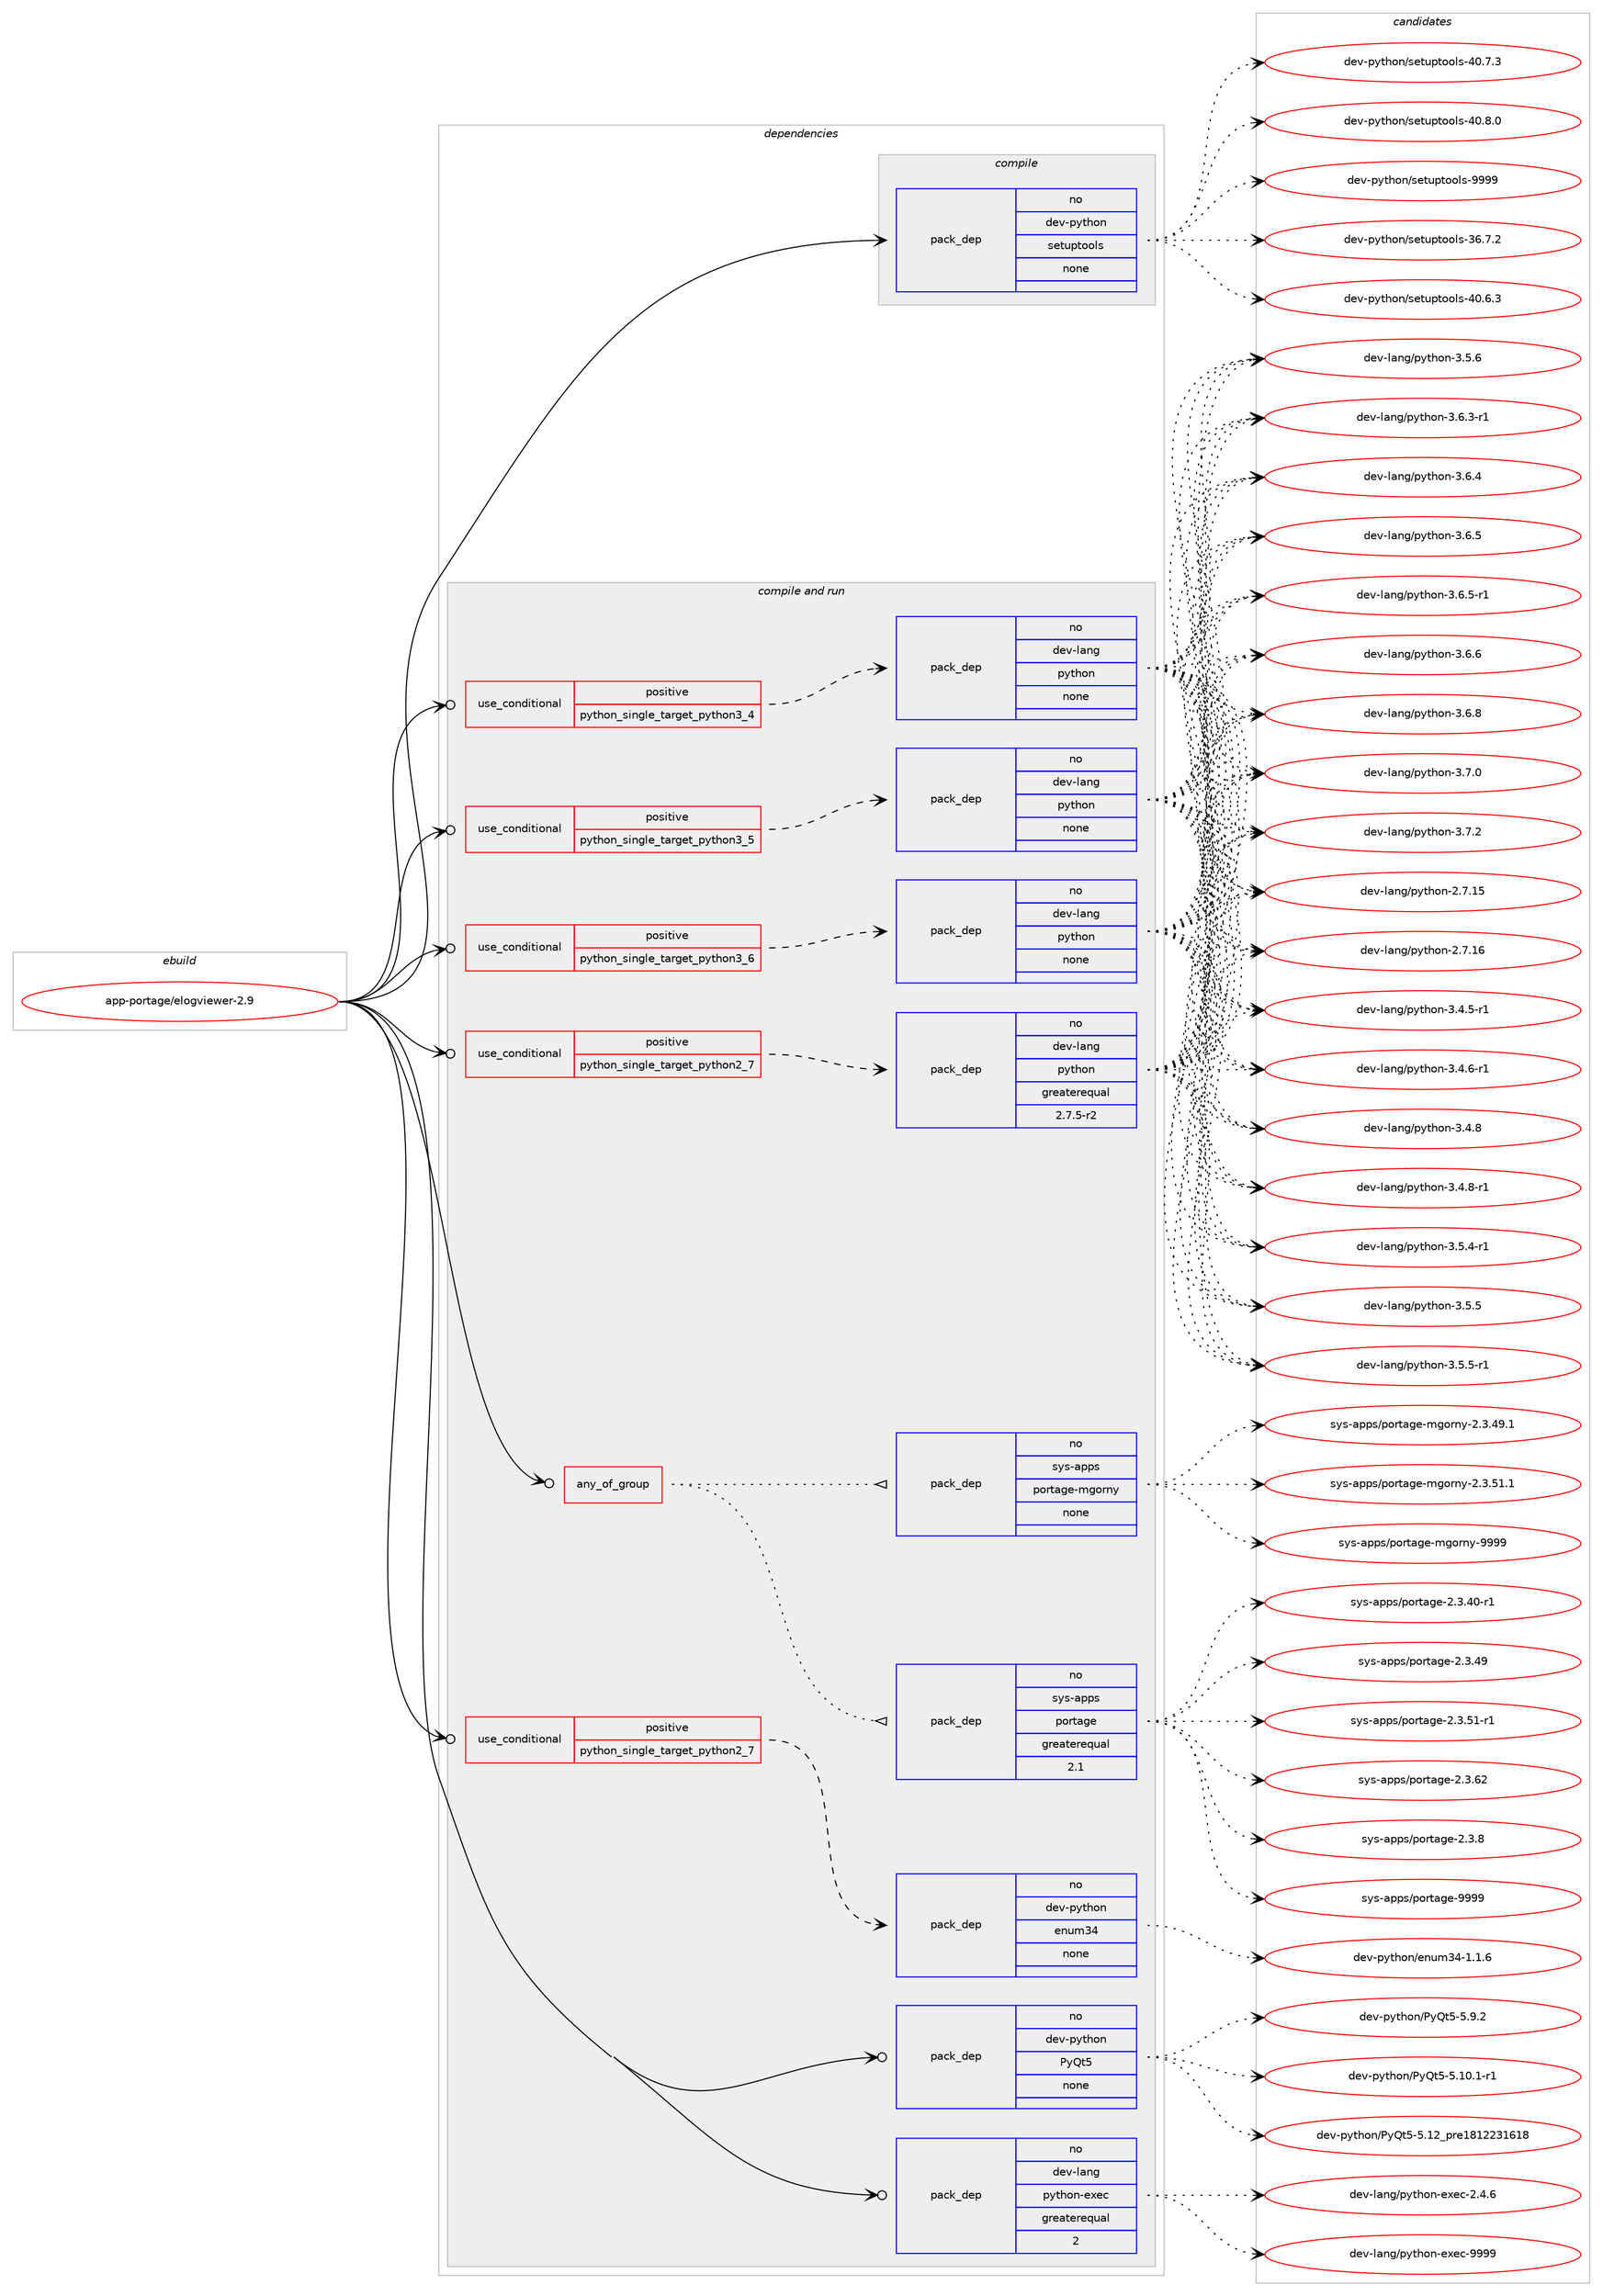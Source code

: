 digraph prolog {

# *************
# Graph options
# *************

newrank=true;
concentrate=true;
compound=true;
graph [rankdir=LR,fontname=Helvetica,fontsize=10,ranksep=1.5];#, ranksep=2.5, nodesep=0.2];
edge  [arrowhead=vee];
node  [fontname=Helvetica,fontsize=10];

# **********
# The ebuild
# **********

subgraph cluster_leftcol {
color=gray;
rank=same;
label=<<i>ebuild</i>>;
id [label="app-portage/elogviewer-2.9", color=red, width=4, href="../app-portage/elogviewer-2.9.svg"];
}

# ****************
# The dependencies
# ****************

subgraph cluster_midcol {
color=gray;
label=<<i>dependencies</i>>;
subgraph cluster_compile {
fillcolor="#eeeeee";
style=filled;
label=<<i>compile</i>>;
subgraph pack930306 {
dependency1305315 [label=<<TABLE BORDER="0" CELLBORDER="1" CELLSPACING="0" CELLPADDING="4" WIDTH="220"><TR><TD ROWSPAN="6" CELLPADDING="30">pack_dep</TD></TR><TR><TD WIDTH="110">no</TD></TR><TR><TD>dev-python</TD></TR><TR><TD>setuptools</TD></TR><TR><TD>none</TD></TR><TR><TD></TD></TR></TABLE>>, shape=none, color=blue];
}
id:e -> dependency1305315:w [weight=20,style="solid",arrowhead="vee"];
}
subgraph cluster_compileandrun {
fillcolor="#eeeeee";
style=filled;
label=<<i>compile and run</i>>;
subgraph any19826 {
dependency1305316 [label=<<TABLE BORDER="0" CELLBORDER="1" CELLSPACING="0" CELLPADDING="4"><TR><TD CELLPADDING="10">any_of_group</TD></TR></TABLE>>, shape=none, color=red];subgraph pack930307 {
dependency1305317 [label=<<TABLE BORDER="0" CELLBORDER="1" CELLSPACING="0" CELLPADDING="4" WIDTH="220"><TR><TD ROWSPAN="6" CELLPADDING="30">pack_dep</TD></TR><TR><TD WIDTH="110">no</TD></TR><TR><TD>sys-apps</TD></TR><TR><TD>portage</TD></TR><TR><TD>greaterequal</TD></TR><TR><TD>2.1</TD></TR></TABLE>>, shape=none, color=blue];
}
dependency1305316:e -> dependency1305317:w [weight=20,style="dotted",arrowhead="oinv"];
subgraph pack930308 {
dependency1305318 [label=<<TABLE BORDER="0" CELLBORDER="1" CELLSPACING="0" CELLPADDING="4" WIDTH="220"><TR><TD ROWSPAN="6" CELLPADDING="30">pack_dep</TD></TR><TR><TD WIDTH="110">no</TD></TR><TR><TD>sys-apps</TD></TR><TR><TD>portage-mgorny</TD></TR><TR><TD>none</TD></TR><TR><TD></TD></TR></TABLE>>, shape=none, color=blue];
}
dependency1305316:e -> dependency1305318:w [weight=20,style="dotted",arrowhead="oinv"];
}
id:e -> dependency1305316:w [weight=20,style="solid",arrowhead="odotvee"];
subgraph cond354641 {
dependency1305319 [label=<<TABLE BORDER="0" CELLBORDER="1" CELLSPACING="0" CELLPADDING="4"><TR><TD ROWSPAN="3" CELLPADDING="10">use_conditional</TD></TR><TR><TD>positive</TD></TR><TR><TD>python_single_target_python2_7</TD></TR></TABLE>>, shape=none, color=red];
subgraph pack930309 {
dependency1305320 [label=<<TABLE BORDER="0" CELLBORDER="1" CELLSPACING="0" CELLPADDING="4" WIDTH="220"><TR><TD ROWSPAN="6" CELLPADDING="30">pack_dep</TD></TR><TR><TD WIDTH="110">no</TD></TR><TR><TD>dev-lang</TD></TR><TR><TD>python</TD></TR><TR><TD>greaterequal</TD></TR><TR><TD>2.7.5-r2</TD></TR></TABLE>>, shape=none, color=blue];
}
dependency1305319:e -> dependency1305320:w [weight=20,style="dashed",arrowhead="vee"];
}
id:e -> dependency1305319:w [weight=20,style="solid",arrowhead="odotvee"];
subgraph cond354642 {
dependency1305321 [label=<<TABLE BORDER="0" CELLBORDER="1" CELLSPACING="0" CELLPADDING="4"><TR><TD ROWSPAN="3" CELLPADDING="10">use_conditional</TD></TR><TR><TD>positive</TD></TR><TR><TD>python_single_target_python2_7</TD></TR></TABLE>>, shape=none, color=red];
subgraph pack930310 {
dependency1305322 [label=<<TABLE BORDER="0" CELLBORDER="1" CELLSPACING="0" CELLPADDING="4" WIDTH="220"><TR><TD ROWSPAN="6" CELLPADDING="30">pack_dep</TD></TR><TR><TD WIDTH="110">no</TD></TR><TR><TD>dev-python</TD></TR><TR><TD>enum34</TD></TR><TR><TD>none</TD></TR><TR><TD></TD></TR></TABLE>>, shape=none, color=blue];
}
dependency1305321:e -> dependency1305322:w [weight=20,style="dashed",arrowhead="vee"];
}
id:e -> dependency1305321:w [weight=20,style="solid",arrowhead="odotvee"];
subgraph cond354643 {
dependency1305323 [label=<<TABLE BORDER="0" CELLBORDER="1" CELLSPACING="0" CELLPADDING="4"><TR><TD ROWSPAN="3" CELLPADDING="10">use_conditional</TD></TR><TR><TD>positive</TD></TR><TR><TD>python_single_target_python3_4</TD></TR></TABLE>>, shape=none, color=red];
subgraph pack930311 {
dependency1305324 [label=<<TABLE BORDER="0" CELLBORDER="1" CELLSPACING="0" CELLPADDING="4" WIDTH="220"><TR><TD ROWSPAN="6" CELLPADDING="30">pack_dep</TD></TR><TR><TD WIDTH="110">no</TD></TR><TR><TD>dev-lang</TD></TR><TR><TD>python</TD></TR><TR><TD>none</TD></TR><TR><TD></TD></TR></TABLE>>, shape=none, color=blue];
}
dependency1305323:e -> dependency1305324:w [weight=20,style="dashed",arrowhead="vee"];
}
id:e -> dependency1305323:w [weight=20,style="solid",arrowhead="odotvee"];
subgraph cond354644 {
dependency1305325 [label=<<TABLE BORDER="0" CELLBORDER="1" CELLSPACING="0" CELLPADDING="4"><TR><TD ROWSPAN="3" CELLPADDING="10">use_conditional</TD></TR><TR><TD>positive</TD></TR><TR><TD>python_single_target_python3_5</TD></TR></TABLE>>, shape=none, color=red];
subgraph pack930312 {
dependency1305326 [label=<<TABLE BORDER="0" CELLBORDER="1" CELLSPACING="0" CELLPADDING="4" WIDTH="220"><TR><TD ROWSPAN="6" CELLPADDING="30">pack_dep</TD></TR><TR><TD WIDTH="110">no</TD></TR><TR><TD>dev-lang</TD></TR><TR><TD>python</TD></TR><TR><TD>none</TD></TR><TR><TD></TD></TR></TABLE>>, shape=none, color=blue];
}
dependency1305325:e -> dependency1305326:w [weight=20,style="dashed",arrowhead="vee"];
}
id:e -> dependency1305325:w [weight=20,style="solid",arrowhead="odotvee"];
subgraph cond354645 {
dependency1305327 [label=<<TABLE BORDER="0" CELLBORDER="1" CELLSPACING="0" CELLPADDING="4"><TR><TD ROWSPAN="3" CELLPADDING="10">use_conditional</TD></TR><TR><TD>positive</TD></TR><TR><TD>python_single_target_python3_6</TD></TR></TABLE>>, shape=none, color=red];
subgraph pack930313 {
dependency1305328 [label=<<TABLE BORDER="0" CELLBORDER="1" CELLSPACING="0" CELLPADDING="4" WIDTH="220"><TR><TD ROWSPAN="6" CELLPADDING="30">pack_dep</TD></TR><TR><TD WIDTH="110">no</TD></TR><TR><TD>dev-lang</TD></TR><TR><TD>python</TD></TR><TR><TD>none</TD></TR><TR><TD></TD></TR></TABLE>>, shape=none, color=blue];
}
dependency1305327:e -> dependency1305328:w [weight=20,style="dashed",arrowhead="vee"];
}
id:e -> dependency1305327:w [weight=20,style="solid",arrowhead="odotvee"];
subgraph pack930314 {
dependency1305329 [label=<<TABLE BORDER="0" CELLBORDER="1" CELLSPACING="0" CELLPADDING="4" WIDTH="220"><TR><TD ROWSPAN="6" CELLPADDING="30">pack_dep</TD></TR><TR><TD WIDTH="110">no</TD></TR><TR><TD>dev-lang</TD></TR><TR><TD>python-exec</TD></TR><TR><TD>greaterequal</TD></TR><TR><TD>2</TD></TR></TABLE>>, shape=none, color=blue];
}
id:e -> dependency1305329:w [weight=20,style="solid",arrowhead="odotvee"];
subgraph pack930315 {
dependency1305330 [label=<<TABLE BORDER="0" CELLBORDER="1" CELLSPACING="0" CELLPADDING="4" WIDTH="220"><TR><TD ROWSPAN="6" CELLPADDING="30">pack_dep</TD></TR><TR><TD WIDTH="110">no</TD></TR><TR><TD>dev-python</TD></TR><TR><TD>PyQt5</TD></TR><TR><TD>none</TD></TR><TR><TD></TD></TR></TABLE>>, shape=none, color=blue];
}
id:e -> dependency1305330:w [weight=20,style="solid",arrowhead="odotvee"];
}
subgraph cluster_run {
fillcolor="#eeeeee";
style=filled;
label=<<i>run</i>>;
}
}

# **************
# The candidates
# **************

subgraph cluster_choices {
rank=same;
color=gray;
label=<<i>candidates</i>>;

subgraph choice930306 {
color=black;
nodesep=1;
choice100101118451121211161041111104711510111611711211611111110811545515446554650 [label="dev-python/setuptools-36.7.2", color=red, width=4,href="../dev-python/setuptools-36.7.2.svg"];
choice100101118451121211161041111104711510111611711211611111110811545524846544651 [label="dev-python/setuptools-40.6.3", color=red, width=4,href="../dev-python/setuptools-40.6.3.svg"];
choice100101118451121211161041111104711510111611711211611111110811545524846554651 [label="dev-python/setuptools-40.7.3", color=red, width=4,href="../dev-python/setuptools-40.7.3.svg"];
choice100101118451121211161041111104711510111611711211611111110811545524846564648 [label="dev-python/setuptools-40.8.0", color=red, width=4,href="../dev-python/setuptools-40.8.0.svg"];
choice10010111845112121116104111110471151011161171121161111111081154557575757 [label="dev-python/setuptools-9999", color=red, width=4,href="../dev-python/setuptools-9999.svg"];
dependency1305315:e -> choice100101118451121211161041111104711510111611711211611111110811545515446554650:w [style=dotted,weight="100"];
dependency1305315:e -> choice100101118451121211161041111104711510111611711211611111110811545524846544651:w [style=dotted,weight="100"];
dependency1305315:e -> choice100101118451121211161041111104711510111611711211611111110811545524846554651:w [style=dotted,weight="100"];
dependency1305315:e -> choice100101118451121211161041111104711510111611711211611111110811545524846564648:w [style=dotted,weight="100"];
dependency1305315:e -> choice10010111845112121116104111110471151011161171121161111111081154557575757:w [style=dotted,weight="100"];
}
subgraph choice930307 {
color=black;
nodesep=1;
choice11512111545971121121154711211111411697103101455046514652484511449 [label="sys-apps/portage-2.3.40-r1", color=red, width=4,href="../sys-apps/portage-2.3.40-r1.svg"];
choice1151211154597112112115471121111141169710310145504651465257 [label="sys-apps/portage-2.3.49", color=red, width=4,href="../sys-apps/portage-2.3.49.svg"];
choice11512111545971121121154711211111411697103101455046514653494511449 [label="sys-apps/portage-2.3.51-r1", color=red, width=4,href="../sys-apps/portage-2.3.51-r1.svg"];
choice1151211154597112112115471121111141169710310145504651465450 [label="sys-apps/portage-2.3.62", color=red, width=4,href="../sys-apps/portage-2.3.62.svg"];
choice11512111545971121121154711211111411697103101455046514656 [label="sys-apps/portage-2.3.8", color=red, width=4,href="../sys-apps/portage-2.3.8.svg"];
choice115121115459711211211547112111114116971031014557575757 [label="sys-apps/portage-9999", color=red, width=4,href="../sys-apps/portage-9999.svg"];
dependency1305317:e -> choice11512111545971121121154711211111411697103101455046514652484511449:w [style=dotted,weight="100"];
dependency1305317:e -> choice1151211154597112112115471121111141169710310145504651465257:w [style=dotted,weight="100"];
dependency1305317:e -> choice11512111545971121121154711211111411697103101455046514653494511449:w [style=dotted,weight="100"];
dependency1305317:e -> choice1151211154597112112115471121111141169710310145504651465450:w [style=dotted,weight="100"];
dependency1305317:e -> choice11512111545971121121154711211111411697103101455046514656:w [style=dotted,weight="100"];
dependency1305317:e -> choice115121115459711211211547112111114116971031014557575757:w [style=dotted,weight="100"];
}
subgraph choice930308 {
color=black;
nodesep=1;
choice1151211154597112112115471121111141169710310145109103111114110121455046514652574649 [label="sys-apps/portage-mgorny-2.3.49.1", color=red, width=4,href="../sys-apps/portage-mgorny-2.3.49.1.svg"];
choice1151211154597112112115471121111141169710310145109103111114110121455046514653494649 [label="sys-apps/portage-mgorny-2.3.51.1", color=red, width=4,href="../sys-apps/portage-mgorny-2.3.51.1.svg"];
choice11512111545971121121154711211111411697103101451091031111141101214557575757 [label="sys-apps/portage-mgorny-9999", color=red, width=4,href="../sys-apps/portage-mgorny-9999.svg"];
dependency1305318:e -> choice1151211154597112112115471121111141169710310145109103111114110121455046514652574649:w [style=dotted,weight="100"];
dependency1305318:e -> choice1151211154597112112115471121111141169710310145109103111114110121455046514653494649:w [style=dotted,weight="100"];
dependency1305318:e -> choice11512111545971121121154711211111411697103101451091031111141101214557575757:w [style=dotted,weight="100"];
}
subgraph choice930309 {
color=black;
nodesep=1;
choice10010111845108971101034711212111610411111045504655464953 [label="dev-lang/python-2.7.15", color=red, width=4,href="../dev-lang/python-2.7.15.svg"];
choice10010111845108971101034711212111610411111045504655464954 [label="dev-lang/python-2.7.16", color=red, width=4,href="../dev-lang/python-2.7.16.svg"];
choice1001011184510897110103471121211161041111104551465246534511449 [label="dev-lang/python-3.4.5-r1", color=red, width=4,href="../dev-lang/python-3.4.5-r1.svg"];
choice1001011184510897110103471121211161041111104551465246544511449 [label="dev-lang/python-3.4.6-r1", color=red, width=4,href="../dev-lang/python-3.4.6-r1.svg"];
choice100101118451089711010347112121116104111110455146524656 [label="dev-lang/python-3.4.8", color=red, width=4,href="../dev-lang/python-3.4.8.svg"];
choice1001011184510897110103471121211161041111104551465246564511449 [label="dev-lang/python-3.4.8-r1", color=red, width=4,href="../dev-lang/python-3.4.8-r1.svg"];
choice1001011184510897110103471121211161041111104551465346524511449 [label="dev-lang/python-3.5.4-r1", color=red, width=4,href="../dev-lang/python-3.5.4-r1.svg"];
choice100101118451089711010347112121116104111110455146534653 [label="dev-lang/python-3.5.5", color=red, width=4,href="../dev-lang/python-3.5.5.svg"];
choice1001011184510897110103471121211161041111104551465346534511449 [label="dev-lang/python-3.5.5-r1", color=red, width=4,href="../dev-lang/python-3.5.5-r1.svg"];
choice100101118451089711010347112121116104111110455146534654 [label="dev-lang/python-3.5.6", color=red, width=4,href="../dev-lang/python-3.5.6.svg"];
choice1001011184510897110103471121211161041111104551465446514511449 [label="dev-lang/python-3.6.3-r1", color=red, width=4,href="../dev-lang/python-3.6.3-r1.svg"];
choice100101118451089711010347112121116104111110455146544652 [label="dev-lang/python-3.6.4", color=red, width=4,href="../dev-lang/python-3.6.4.svg"];
choice100101118451089711010347112121116104111110455146544653 [label="dev-lang/python-3.6.5", color=red, width=4,href="../dev-lang/python-3.6.5.svg"];
choice1001011184510897110103471121211161041111104551465446534511449 [label="dev-lang/python-3.6.5-r1", color=red, width=4,href="../dev-lang/python-3.6.5-r1.svg"];
choice100101118451089711010347112121116104111110455146544654 [label="dev-lang/python-3.6.6", color=red, width=4,href="../dev-lang/python-3.6.6.svg"];
choice100101118451089711010347112121116104111110455146544656 [label="dev-lang/python-3.6.8", color=red, width=4,href="../dev-lang/python-3.6.8.svg"];
choice100101118451089711010347112121116104111110455146554648 [label="dev-lang/python-3.7.0", color=red, width=4,href="../dev-lang/python-3.7.0.svg"];
choice100101118451089711010347112121116104111110455146554650 [label="dev-lang/python-3.7.2", color=red, width=4,href="../dev-lang/python-3.7.2.svg"];
dependency1305320:e -> choice10010111845108971101034711212111610411111045504655464953:w [style=dotted,weight="100"];
dependency1305320:e -> choice10010111845108971101034711212111610411111045504655464954:w [style=dotted,weight="100"];
dependency1305320:e -> choice1001011184510897110103471121211161041111104551465246534511449:w [style=dotted,weight="100"];
dependency1305320:e -> choice1001011184510897110103471121211161041111104551465246544511449:w [style=dotted,weight="100"];
dependency1305320:e -> choice100101118451089711010347112121116104111110455146524656:w [style=dotted,weight="100"];
dependency1305320:e -> choice1001011184510897110103471121211161041111104551465246564511449:w [style=dotted,weight="100"];
dependency1305320:e -> choice1001011184510897110103471121211161041111104551465346524511449:w [style=dotted,weight="100"];
dependency1305320:e -> choice100101118451089711010347112121116104111110455146534653:w [style=dotted,weight="100"];
dependency1305320:e -> choice1001011184510897110103471121211161041111104551465346534511449:w [style=dotted,weight="100"];
dependency1305320:e -> choice100101118451089711010347112121116104111110455146534654:w [style=dotted,weight="100"];
dependency1305320:e -> choice1001011184510897110103471121211161041111104551465446514511449:w [style=dotted,weight="100"];
dependency1305320:e -> choice100101118451089711010347112121116104111110455146544652:w [style=dotted,weight="100"];
dependency1305320:e -> choice100101118451089711010347112121116104111110455146544653:w [style=dotted,weight="100"];
dependency1305320:e -> choice1001011184510897110103471121211161041111104551465446534511449:w [style=dotted,weight="100"];
dependency1305320:e -> choice100101118451089711010347112121116104111110455146544654:w [style=dotted,weight="100"];
dependency1305320:e -> choice100101118451089711010347112121116104111110455146544656:w [style=dotted,weight="100"];
dependency1305320:e -> choice100101118451089711010347112121116104111110455146554648:w [style=dotted,weight="100"];
dependency1305320:e -> choice100101118451089711010347112121116104111110455146554650:w [style=dotted,weight="100"];
}
subgraph choice930310 {
color=black;
nodesep=1;
choice10010111845112121116104111110471011101171095152454946494654 [label="dev-python/enum34-1.1.6", color=red, width=4,href="../dev-python/enum34-1.1.6.svg"];
dependency1305322:e -> choice10010111845112121116104111110471011101171095152454946494654:w [style=dotted,weight="100"];
}
subgraph choice930311 {
color=black;
nodesep=1;
choice10010111845108971101034711212111610411111045504655464953 [label="dev-lang/python-2.7.15", color=red, width=4,href="../dev-lang/python-2.7.15.svg"];
choice10010111845108971101034711212111610411111045504655464954 [label="dev-lang/python-2.7.16", color=red, width=4,href="../dev-lang/python-2.7.16.svg"];
choice1001011184510897110103471121211161041111104551465246534511449 [label="dev-lang/python-3.4.5-r1", color=red, width=4,href="../dev-lang/python-3.4.5-r1.svg"];
choice1001011184510897110103471121211161041111104551465246544511449 [label="dev-lang/python-3.4.6-r1", color=red, width=4,href="../dev-lang/python-3.4.6-r1.svg"];
choice100101118451089711010347112121116104111110455146524656 [label="dev-lang/python-3.4.8", color=red, width=4,href="../dev-lang/python-3.4.8.svg"];
choice1001011184510897110103471121211161041111104551465246564511449 [label="dev-lang/python-3.4.8-r1", color=red, width=4,href="../dev-lang/python-3.4.8-r1.svg"];
choice1001011184510897110103471121211161041111104551465346524511449 [label="dev-lang/python-3.5.4-r1", color=red, width=4,href="../dev-lang/python-3.5.4-r1.svg"];
choice100101118451089711010347112121116104111110455146534653 [label="dev-lang/python-3.5.5", color=red, width=4,href="../dev-lang/python-3.5.5.svg"];
choice1001011184510897110103471121211161041111104551465346534511449 [label="dev-lang/python-3.5.5-r1", color=red, width=4,href="../dev-lang/python-3.5.5-r1.svg"];
choice100101118451089711010347112121116104111110455146534654 [label="dev-lang/python-3.5.6", color=red, width=4,href="../dev-lang/python-3.5.6.svg"];
choice1001011184510897110103471121211161041111104551465446514511449 [label="dev-lang/python-3.6.3-r1", color=red, width=4,href="../dev-lang/python-3.6.3-r1.svg"];
choice100101118451089711010347112121116104111110455146544652 [label="dev-lang/python-3.6.4", color=red, width=4,href="../dev-lang/python-3.6.4.svg"];
choice100101118451089711010347112121116104111110455146544653 [label="dev-lang/python-3.6.5", color=red, width=4,href="../dev-lang/python-3.6.5.svg"];
choice1001011184510897110103471121211161041111104551465446534511449 [label="dev-lang/python-3.6.5-r1", color=red, width=4,href="../dev-lang/python-3.6.5-r1.svg"];
choice100101118451089711010347112121116104111110455146544654 [label="dev-lang/python-3.6.6", color=red, width=4,href="../dev-lang/python-3.6.6.svg"];
choice100101118451089711010347112121116104111110455146544656 [label="dev-lang/python-3.6.8", color=red, width=4,href="../dev-lang/python-3.6.8.svg"];
choice100101118451089711010347112121116104111110455146554648 [label="dev-lang/python-3.7.0", color=red, width=4,href="../dev-lang/python-3.7.0.svg"];
choice100101118451089711010347112121116104111110455146554650 [label="dev-lang/python-3.7.2", color=red, width=4,href="../dev-lang/python-3.7.2.svg"];
dependency1305324:e -> choice10010111845108971101034711212111610411111045504655464953:w [style=dotted,weight="100"];
dependency1305324:e -> choice10010111845108971101034711212111610411111045504655464954:w [style=dotted,weight="100"];
dependency1305324:e -> choice1001011184510897110103471121211161041111104551465246534511449:w [style=dotted,weight="100"];
dependency1305324:e -> choice1001011184510897110103471121211161041111104551465246544511449:w [style=dotted,weight="100"];
dependency1305324:e -> choice100101118451089711010347112121116104111110455146524656:w [style=dotted,weight="100"];
dependency1305324:e -> choice1001011184510897110103471121211161041111104551465246564511449:w [style=dotted,weight="100"];
dependency1305324:e -> choice1001011184510897110103471121211161041111104551465346524511449:w [style=dotted,weight="100"];
dependency1305324:e -> choice100101118451089711010347112121116104111110455146534653:w [style=dotted,weight="100"];
dependency1305324:e -> choice1001011184510897110103471121211161041111104551465346534511449:w [style=dotted,weight="100"];
dependency1305324:e -> choice100101118451089711010347112121116104111110455146534654:w [style=dotted,weight="100"];
dependency1305324:e -> choice1001011184510897110103471121211161041111104551465446514511449:w [style=dotted,weight="100"];
dependency1305324:e -> choice100101118451089711010347112121116104111110455146544652:w [style=dotted,weight="100"];
dependency1305324:e -> choice100101118451089711010347112121116104111110455146544653:w [style=dotted,weight="100"];
dependency1305324:e -> choice1001011184510897110103471121211161041111104551465446534511449:w [style=dotted,weight="100"];
dependency1305324:e -> choice100101118451089711010347112121116104111110455146544654:w [style=dotted,weight="100"];
dependency1305324:e -> choice100101118451089711010347112121116104111110455146544656:w [style=dotted,weight="100"];
dependency1305324:e -> choice100101118451089711010347112121116104111110455146554648:w [style=dotted,weight="100"];
dependency1305324:e -> choice100101118451089711010347112121116104111110455146554650:w [style=dotted,weight="100"];
}
subgraph choice930312 {
color=black;
nodesep=1;
choice10010111845108971101034711212111610411111045504655464953 [label="dev-lang/python-2.7.15", color=red, width=4,href="../dev-lang/python-2.7.15.svg"];
choice10010111845108971101034711212111610411111045504655464954 [label="dev-lang/python-2.7.16", color=red, width=4,href="../dev-lang/python-2.7.16.svg"];
choice1001011184510897110103471121211161041111104551465246534511449 [label="dev-lang/python-3.4.5-r1", color=red, width=4,href="../dev-lang/python-3.4.5-r1.svg"];
choice1001011184510897110103471121211161041111104551465246544511449 [label="dev-lang/python-3.4.6-r1", color=red, width=4,href="../dev-lang/python-3.4.6-r1.svg"];
choice100101118451089711010347112121116104111110455146524656 [label="dev-lang/python-3.4.8", color=red, width=4,href="../dev-lang/python-3.4.8.svg"];
choice1001011184510897110103471121211161041111104551465246564511449 [label="dev-lang/python-3.4.8-r1", color=red, width=4,href="../dev-lang/python-3.4.8-r1.svg"];
choice1001011184510897110103471121211161041111104551465346524511449 [label="dev-lang/python-3.5.4-r1", color=red, width=4,href="../dev-lang/python-3.5.4-r1.svg"];
choice100101118451089711010347112121116104111110455146534653 [label="dev-lang/python-3.5.5", color=red, width=4,href="../dev-lang/python-3.5.5.svg"];
choice1001011184510897110103471121211161041111104551465346534511449 [label="dev-lang/python-3.5.5-r1", color=red, width=4,href="../dev-lang/python-3.5.5-r1.svg"];
choice100101118451089711010347112121116104111110455146534654 [label="dev-lang/python-3.5.6", color=red, width=4,href="../dev-lang/python-3.5.6.svg"];
choice1001011184510897110103471121211161041111104551465446514511449 [label="dev-lang/python-3.6.3-r1", color=red, width=4,href="../dev-lang/python-3.6.3-r1.svg"];
choice100101118451089711010347112121116104111110455146544652 [label="dev-lang/python-3.6.4", color=red, width=4,href="../dev-lang/python-3.6.4.svg"];
choice100101118451089711010347112121116104111110455146544653 [label="dev-lang/python-3.6.5", color=red, width=4,href="../dev-lang/python-3.6.5.svg"];
choice1001011184510897110103471121211161041111104551465446534511449 [label="dev-lang/python-3.6.5-r1", color=red, width=4,href="../dev-lang/python-3.6.5-r1.svg"];
choice100101118451089711010347112121116104111110455146544654 [label="dev-lang/python-3.6.6", color=red, width=4,href="../dev-lang/python-3.6.6.svg"];
choice100101118451089711010347112121116104111110455146544656 [label="dev-lang/python-3.6.8", color=red, width=4,href="../dev-lang/python-3.6.8.svg"];
choice100101118451089711010347112121116104111110455146554648 [label="dev-lang/python-3.7.0", color=red, width=4,href="../dev-lang/python-3.7.0.svg"];
choice100101118451089711010347112121116104111110455146554650 [label="dev-lang/python-3.7.2", color=red, width=4,href="../dev-lang/python-3.7.2.svg"];
dependency1305326:e -> choice10010111845108971101034711212111610411111045504655464953:w [style=dotted,weight="100"];
dependency1305326:e -> choice10010111845108971101034711212111610411111045504655464954:w [style=dotted,weight="100"];
dependency1305326:e -> choice1001011184510897110103471121211161041111104551465246534511449:w [style=dotted,weight="100"];
dependency1305326:e -> choice1001011184510897110103471121211161041111104551465246544511449:w [style=dotted,weight="100"];
dependency1305326:e -> choice100101118451089711010347112121116104111110455146524656:w [style=dotted,weight="100"];
dependency1305326:e -> choice1001011184510897110103471121211161041111104551465246564511449:w [style=dotted,weight="100"];
dependency1305326:e -> choice1001011184510897110103471121211161041111104551465346524511449:w [style=dotted,weight="100"];
dependency1305326:e -> choice100101118451089711010347112121116104111110455146534653:w [style=dotted,weight="100"];
dependency1305326:e -> choice1001011184510897110103471121211161041111104551465346534511449:w [style=dotted,weight="100"];
dependency1305326:e -> choice100101118451089711010347112121116104111110455146534654:w [style=dotted,weight="100"];
dependency1305326:e -> choice1001011184510897110103471121211161041111104551465446514511449:w [style=dotted,weight="100"];
dependency1305326:e -> choice100101118451089711010347112121116104111110455146544652:w [style=dotted,weight="100"];
dependency1305326:e -> choice100101118451089711010347112121116104111110455146544653:w [style=dotted,weight="100"];
dependency1305326:e -> choice1001011184510897110103471121211161041111104551465446534511449:w [style=dotted,weight="100"];
dependency1305326:e -> choice100101118451089711010347112121116104111110455146544654:w [style=dotted,weight="100"];
dependency1305326:e -> choice100101118451089711010347112121116104111110455146544656:w [style=dotted,weight="100"];
dependency1305326:e -> choice100101118451089711010347112121116104111110455146554648:w [style=dotted,weight="100"];
dependency1305326:e -> choice100101118451089711010347112121116104111110455146554650:w [style=dotted,weight="100"];
}
subgraph choice930313 {
color=black;
nodesep=1;
choice10010111845108971101034711212111610411111045504655464953 [label="dev-lang/python-2.7.15", color=red, width=4,href="../dev-lang/python-2.7.15.svg"];
choice10010111845108971101034711212111610411111045504655464954 [label="dev-lang/python-2.7.16", color=red, width=4,href="../dev-lang/python-2.7.16.svg"];
choice1001011184510897110103471121211161041111104551465246534511449 [label="dev-lang/python-3.4.5-r1", color=red, width=4,href="../dev-lang/python-3.4.5-r1.svg"];
choice1001011184510897110103471121211161041111104551465246544511449 [label="dev-lang/python-3.4.6-r1", color=red, width=4,href="../dev-lang/python-3.4.6-r1.svg"];
choice100101118451089711010347112121116104111110455146524656 [label="dev-lang/python-3.4.8", color=red, width=4,href="../dev-lang/python-3.4.8.svg"];
choice1001011184510897110103471121211161041111104551465246564511449 [label="dev-lang/python-3.4.8-r1", color=red, width=4,href="../dev-lang/python-3.4.8-r1.svg"];
choice1001011184510897110103471121211161041111104551465346524511449 [label="dev-lang/python-3.5.4-r1", color=red, width=4,href="../dev-lang/python-3.5.4-r1.svg"];
choice100101118451089711010347112121116104111110455146534653 [label="dev-lang/python-3.5.5", color=red, width=4,href="../dev-lang/python-3.5.5.svg"];
choice1001011184510897110103471121211161041111104551465346534511449 [label="dev-lang/python-3.5.5-r1", color=red, width=4,href="../dev-lang/python-3.5.5-r1.svg"];
choice100101118451089711010347112121116104111110455146534654 [label="dev-lang/python-3.5.6", color=red, width=4,href="../dev-lang/python-3.5.6.svg"];
choice1001011184510897110103471121211161041111104551465446514511449 [label="dev-lang/python-3.6.3-r1", color=red, width=4,href="../dev-lang/python-3.6.3-r1.svg"];
choice100101118451089711010347112121116104111110455146544652 [label="dev-lang/python-3.6.4", color=red, width=4,href="../dev-lang/python-3.6.4.svg"];
choice100101118451089711010347112121116104111110455146544653 [label="dev-lang/python-3.6.5", color=red, width=4,href="../dev-lang/python-3.6.5.svg"];
choice1001011184510897110103471121211161041111104551465446534511449 [label="dev-lang/python-3.6.5-r1", color=red, width=4,href="../dev-lang/python-3.6.5-r1.svg"];
choice100101118451089711010347112121116104111110455146544654 [label="dev-lang/python-3.6.6", color=red, width=4,href="../dev-lang/python-3.6.6.svg"];
choice100101118451089711010347112121116104111110455146544656 [label="dev-lang/python-3.6.8", color=red, width=4,href="../dev-lang/python-3.6.8.svg"];
choice100101118451089711010347112121116104111110455146554648 [label="dev-lang/python-3.7.0", color=red, width=4,href="../dev-lang/python-3.7.0.svg"];
choice100101118451089711010347112121116104111110455146554650 [label="dev-lang/python-3.7.2", color=red, width=4,href="../dev-lang/python-3.7.2.svg"];
dependency1305328:e -> choice10010111845108971101034711212111610411111045504655464953:w [style=dotted,weight="100"];
dependency1305328:e -> choice10010111845108971101034711212111610411111045504655464954:w [style=dotted,weight="100"];
dependency1305328:e -> choice1001011184510897110103471121211161041111104551465246534511449:w [style=dotted,weight="100"];
dependency1305328:e -> choice1001011184510897110103471121211161041111104551465246544511449:w [style=dotted,weight="100"];
dependency1305328:e -> choice100101118451089711010347112121116104111110455146524656:w [style=dotted,weight="100"];
dependency1305328:e -> choice1001011184510897110103471121211161041111104551465246564511449:w [style=dotted,weight="100"];
dependency1305328:e -> choice1001011184510897110103471121211161041111104551465346524511449:w [style=dotted,weight="100"];
dependency1305328:e -> choice100101118451089711010347112121116104111110455146534653:w [style=dotted,weight="100"];
dependency1305328:e -> choice1001011184510897110103471121211161041111104551465346534511449:w [style=dotted,weight="100"];
dependency1305328:e -> choice100101118451089711010347112121116104111110455146534654:w [style=dotted,weight="100"];
dependency1305328:e -> choice1001011184510897110103471121211161041111104551465446514511449:w [style=dotted,weight="100"];
dependency1305328:e -> choice100101118451089711010347112121116104111110455146544652:w [style=dotted,weight="100"];
dependency1305328:e -> choice100101118451089711010347112121116104111110455146544653:w [style=dotted,weight="100"];
dependency1305328:e -> choice1001011184510897110103471121211161041111104551465446534511449:w [style=dotted,weight="100"];
dependency1305328:e -> choice100101118451089711010347112121116104111110455146544654:w [style=dotted,weight="100"];
dependency1305328:e -> choice100101118451089711010347112121116104111110455146544656:w [style=dotted,weight="100"];
dependency1305328:e -> choice100101118451089711010347112121116104111110455146554648:w [style=dotted,weight="100"];
dependency1305328:e -> choice100101118451089711010347112121116104111110455146554650:w [style=dotted,weight="100"];
}
subgraph choice930314 {
color=black;
nodesep=1;
choice1001011184510897110103471121211161041111104510112010199455046524654 [label="dev-lang/python-exec-2.4.6", color=red, width=4,href="../dev-lang/python-exec-2.4.6.svg"];
choice10010111845108971101034711212111610411111045101120101994557575757 [label="dev-lang/python-exec-9999", color=red, width=4,href="../dev-lang/python-exec-9999.svg"];
dependency1305329:e -> choice1001011184510897110103471121211161041111104510112010199455046524654:w [style=dotted,weight="100"];
dependency1305329:e -> choice10010111845108971101034711212111610411111045101120101994557575757:w [style=dotted,weight="100"];
}
subgraph choice930315 {
color=black;
nodesep=1;
choice1001011184511212111610411111047801218111653455346494846494511449 [label="dev-python/PyQt5-5.10.1-r1", color=red, width=4,href="../dev-python/PyQt5-5.10.1-r1.svg"];
choice100101118451121211161041111104780121811165345534649509511211410149564950505149544956 [label="dev-python/PyQt5-5.12_pre1812231618", color=red, width=4,href="../dev-python/PyQt5-5.12_pre1812231618.svg"];
choice1001011184511212111610411111047801218111653455346574650 [label="dev-python/PyQt5-5.9.2", color=red, width=4,href="../dev-python/PyQt5-5.9.2.svg"];
dependency1305330:e -> choice1001011184511212111610411111047801218111653455346494846494511449:w [style=dotted,weight="100"];
dependency1305330:e -> choice100101118451121211161041111104780121811165345534649509511211410149564950505149544956:w [style=dotted,weight="100"];
dependency1305330:e -> choice1001011184511212111610411111047801218111653455346574650:w [style=dotted,weight="100"];
}
}

}
